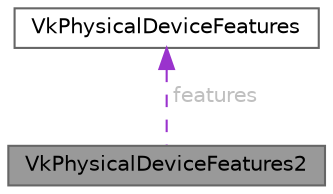 digraph "VkPhysicalDeviceFeatures2"
{
 // LATEX_PDF_SIZE
  bgcolor="transparent";
  edge [fontname=Helvetica,fontsize=10,labelfontname=Helvetica,labelfontsize=10];
  node [fontname=Helvetica,fontsize=10,shape=box,height=0.2,width=0.4];
  Node1 [id="Node000001",label="VkPhysicalDeviceFeatures2",height=0.2,width=0.4,color="gray40", fillcolor="grey60", style="filled", fontcolor="black",tooltip=" "];
  Node2 -> Node1 [id="edge1_Node000001_Node000002",dir="back",color="darkorchid3",style="dashed",tooltip=" ",label=" features",fontcolor="grey" ];
  Node2 [id="Node000002",label="VkPhysicalDeviceFeatures",height=0.2,width=0.4,color="gray40", fillcolor="white", style="filled",URL="$structVkPhysicalDeviceFeatures.html",tooltip=" "];
}

